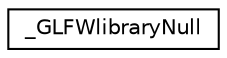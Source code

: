 digraph "Graphical Class Hierarchy"
{
 // LATEX_PDF_SIZE
  edge [fontname="Helvetica",fontsize="10",labelfontname="Helvetica",labelfontsize="10"];
  node [fontname="Helvetica",fontsize="10",shape=record];
  rankdir="LR";
  Node0 [label="_GLFWlibraryNull",height=0.2,width=0.4,color="black", fillcolor="white", style="filled",URL="$struct__GLFWlibraryNull.html",tooltip=" "];
}
